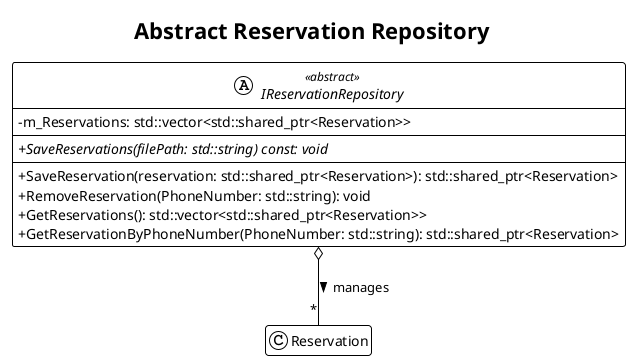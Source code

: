 @startuml
!theme plain
skinparam classAttributeIconSize 0
hide empty members
title Abstract Reservation Repository

' --- Forward declarations for context ---
class Reservation

' --- The Abstract Base Class for a Reservation Repository ---
abstract class IReservationRepository <<abstract>> {
  ' --- Private Data Members (In-memory cache) ---
  - m_Reservations: std::vector<std::shared_ptr<Reservation>>
  --
  ' --- Pure Virtual Method (Persistence Contract) ---
  + {abstract} SaveReservations(filePath: std::string) const: void
  --
  ' --- Concrete Public Methods (In-memory management) ---
  + SaveReservation(reservation: std::shared_ptr<Reservation>): std::shared_ptr<Reservation>
  + RemoveReservation(PhoneNumber: std::string): void
  + GetReservations(): std::vector<std::shared_ptr<Reservation>>
  + GetReservationByPhoneNumber(PhoneNumber: std::string): std::shared_ptr<Reservation>
}

' --- Relationships ---

' Aggregation: The repository manages an in-memory collection of reservations.
IReservationRepository o-- "*" Reservation : manages >

@enduml